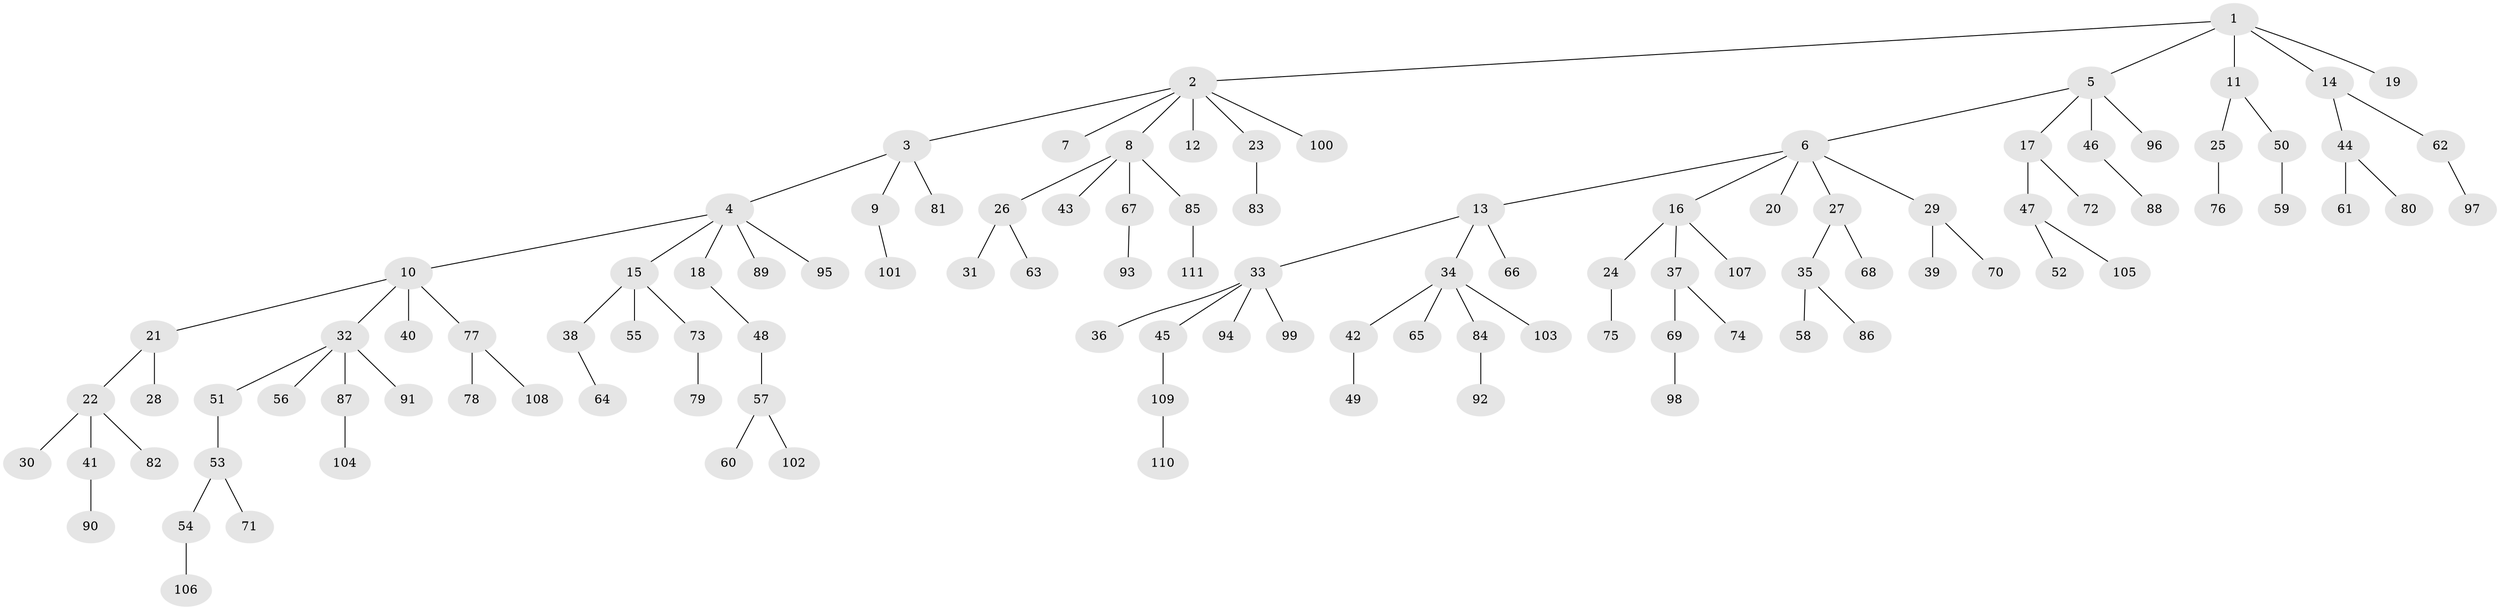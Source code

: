 // coarse degree distribution, {6: 0.025974025974025976, 3: 0.07792207792207792, 5: 0.05194805194805195, 4: 0.1038961038961039, 1: 0.5714285714285714, 2: 0.16883116883116883}
// Generated by graph-tools (version 1.1) at 2025/24/03/03/25 07:24:08]
// undirected, 111 vertices, 110 edges
graph export_dot {
graph [start="1"]
  node [color=gray90,style=filled];
  1;
  2;
  3;
  4;
  5;
  6;
  7;
  8;
  9;
  10;
  11;
  12;
  13;
  14;
  15;
  16;
  17;
  18;
  19;
  20;
  21;
  22;
  23;
  24;
  25;
  26;
  27;
  28;
  29;
  30;
  31;
  32;
  33;
  34;
  35;
  36;
  37;
  38;
  39;
  40;
  41;
  42;
  43;
  44;
  45;
  46;
  47;
  48;
  49;
  50;
  51;
  52;
  53;
  54;
  55;
  56;
  57;
  58;
  59;
  60;
  61;
  62;
  63;
  64;
  65;
  66;
  67;
  68;
  69;
  70;
  71;
  72;
  73;
  74;
  75;
  76;
  77;
  78;
  79;
  80;
  81;
  82;
  83;
  84;
  85;
  86;
  87;
  88;
  89;
  90;
  91;
  92;
  93;
  94;
  95;
  96;
  97;
  98;
  99;
  100;
  101;
  102;
  103;
  104;
  105;
  106;
  107;
  108;
  109;
  110;
  111;
  1 -- 2;
  1 -- 5;
  1 -- 11;
  1 -- 14;
  1 -- 19;
  2 -- 3;
  2 -- 7;
  2 -- 8;
  2 -- 12;
  2 -- 23;
  2 -- 100;
  3 -- 4;
  3 -- 9;
  3 -- 81;
  4 -- 10;
  4 -- 15;
  4 -- 18;
  4 -- 89;
  4 -- 95;
  5 -- 6;
  5 -- 17;
  5 -- 46;
  5 -- 96;
  6 -- 13;
  6 -- 16;
  6 -- 20;
  6 -- 27;
  6 -- 29;
  8 -- 26;
  8 -- 43;
  8 -- 67;
  8 -- 85;
  9 -- 101;
  10 -- 21;
  10 -- 32;
  10 -- 40;
  10 -- 77;
  11 -- 25;
  11 -- 50;
  13 -- 33;
  13 -- 34;
  13 -- 66;
  14 -- 44;
  14 -- 62;
  15 -- 38;
  15 -- 55;
  15 -- 73;
  16 -- 24;
  16 -- 37;
  16 -- 107;
  17 -- 47;
  17 -- 72;
  18 -- 48;
  21 -- 22;
  21 -- 28;
  22 -- 30;
  22 -- 41;
  22 -- 82;
  23 -- 83;
  24 -- 75;
  25 -- 76;
  26 -- 31;
  26 -- 63;
  27 -- 35;
  27 -- 68;
  29 -- 39;
  29 -- 70;
  32 -- 51;
  32 -- 56;
  32 -- 87;
  32 -- 91;
  33 -- 36;
  33 -- 45;
  33 -- 94;
  33 -- 99;
  34 -- 42;
  34 -- 65;
  34 -- 84;
  34 -- 103;
  35 -- 58;
  35 -- 86;
  37 -- 69;
  37 -- 74;
  38 -- 64;
  41 -- 90;
  42 -- 49;
  44 -- 61;
  44 -- 80;
  45 -- 109;
  46 -- 88;
  47 -- 52;
  47 -- 105;
  48 -- 57;
  50 -- 59;
  51 -- 53;
  53 -- 54;
  53 -- 71;
  54 -- 106;
  57 -- 60;
  57 -- 102;
  62 -- 97;
  67 -- 93;
  69 -- 98;
  73 -- 79;
  77 -- 78;
  77 -- 108;
  84 -- 92;
  85 -- 111;
  87 -- 104;
  109 -- 110;
}
